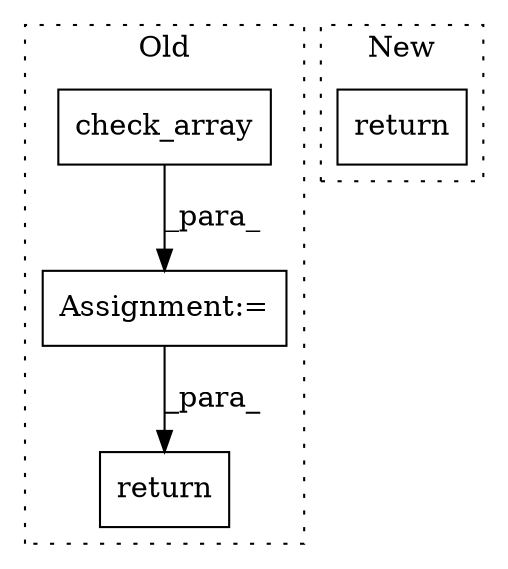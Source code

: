 digraph G {
subgraph cluster0 {
1 [label="check_array" a="32" s="1291,1304" l="12,1" shape="box"];
3 [label="Assignment:=" a="7" s="1290" l="1" shape="box"];
4 [label="return" a="41" s="1421" l="7" shape="box"];
label = "Old";
style="dotted";
}
subgraph cluster1 {
2 [label="return" a="41" s="1067" l="7" shape="box"];
label = "New";
style="dotted";
}
1 -> 3 [label="_para_"];
3 -> 4 [label="_para_"];
}
